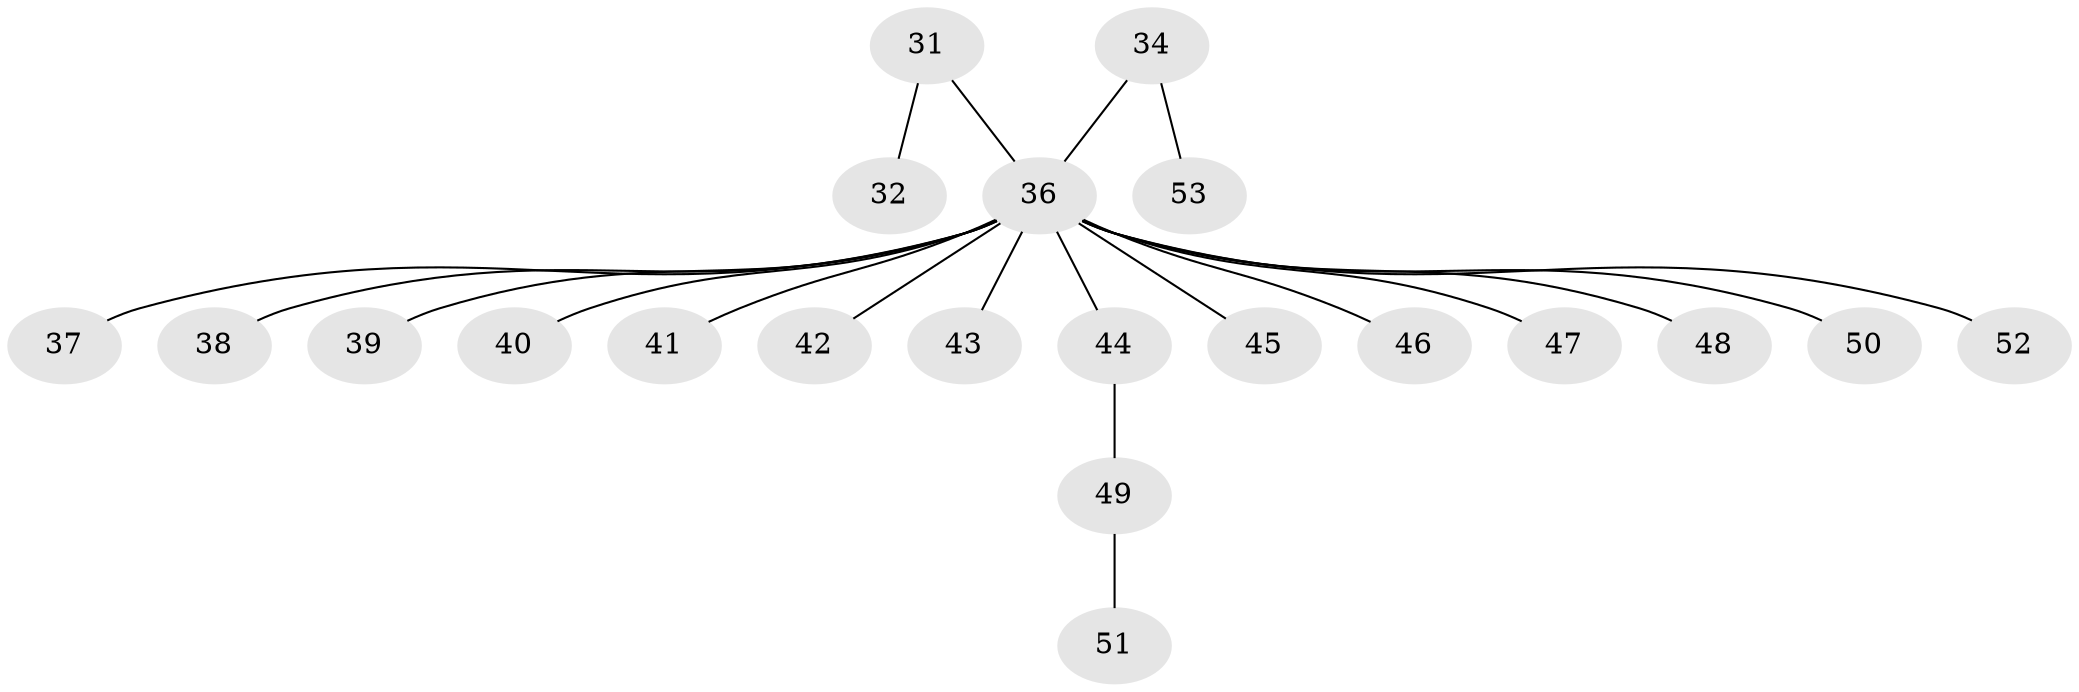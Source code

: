 // original degree distribution, {3: 0.16981132075471697, 2: 0.16981132075471697, 4: 0.05660377358490566, 6: 0.018867924528301886, 1: 0.5471698113207547, 5: 0.018867924528301886, 7: 0.018867924528301886}
// Generated by graph-tools (version 1.1) at 2025/56/03/04/25 21:56:45]
// undirected, 21 vertices, 20 edges
graph export_dot {
graph [start="1"]
  node [color=gray90,style=filled];
  31;
  32;
  34 [super="+30"];
  36 [super="+18+29+33+6+17+35+23+24+27+28"];
  37;
  38;
  39;
  40;
  41;
  42;
  43;
  44;
  45;
  46;
  47;
  48;
  49;
  50;
  51;
  52;
  53;
  31 -- 32;
  31 -- 36;
  34 -- 53;
  34 -- 36;
  36 -- 50;
  36 -- 42;
  36 -- 38;
  36 -- 39;
  36 -- 40;
  36 -- 41;
  36 -- 43;
  36 -- 44;
  36 -- 45;
  36 -- 46;
  36 -- 47;
  36 -- 48;
  36 -- 52;
  36 -- 37;
  44 -- 49;
  49 -- 51;
}
